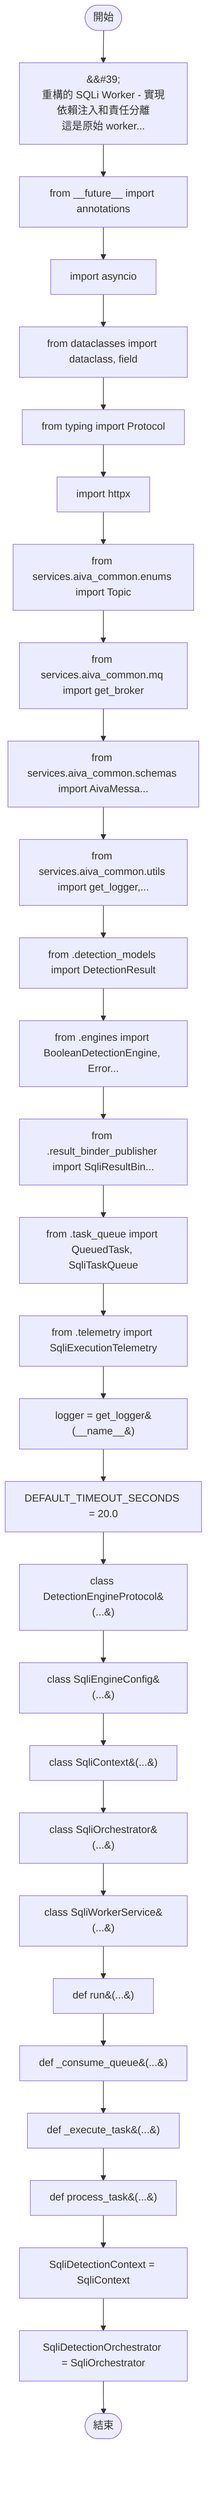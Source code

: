 flowchart TB
    n1([開始])
    n2([結束])
    n3[&amp;&#35;39;\n重構的 SQLi Worker - 實現依賴注入和責任分離\n這是原始 worker...]
    n4[from __future__ import annotations]
    n5[import asyncio]
    n6[from dataclasses import dataclass, field]
    n7[from typing import Protocol]
    n8[import httpx]
    n9[from services.aiva_common.enums import Topic]
    n10[from services.aiva_common.mq import get_broker]
    n11[from services.aiva_common.schemas import AivaMessa...]
    n12[from services.aiva_common.utils import get_logger,...]
    n13[from .detection_models import DetectionResult]
    n14[from .engines import BooleanDetectionEngine, Error...]
    n15[from .result_binder_publisher import SqliResultBin...]
    n16[from .task_queue import QueuedTask, SqliTaskQueue]
    n17[from .telemetry import SqliExecutionTelemetry]
    n18[logger = get_logger&#40;__name__&#41;]
    n19[DEFAULT_TIMEOUT_SECONDS = 20.0]
    n20[class DetectionEngineProtocol&#40;...&#41;]
    n21[class SqliEngineConfig&#40;...&#41;]
    n22[class SqliContext&#40;...&#41;]
    n23[class SqliOrchestrator&#40;...&#41;]
    n24[class SqliWorkerService&#40;...&#41;]
    n25[def run&#40;...&#41;]
    n26[def _consume_queue&#40;...&#41;]
    n27[def _execute_task&#40;...&#41;]
    n28[def process_task&#40;...&#41;]
    n29[SqliDetectionContext = SqliContext]
    n30[SqliDetectionOrchestrator = SqliOrchestrator]
    n1 --> n3
    n3 --> n4
    n4 --> n5
    n5 --> n6
    n6 --> n7
    n7 --> n8
    n8 --> n9
    n9 --> n10
    n10 --> n11
    n11 --> n12
    n12 --> n13
    n13 --> n14
    n14 --> n15
    n15 --> n16
    n16 --> n17
    n17 --> n18
    n18 --> n19
    n19 --> n20
    n20 --> n21
    n21 --> n22
    n22 --> n23
    n23 --> n24
    n24 --> n25
    n25 --> n26
    n26 --> n27
    n27 --> n28
    n28 --> n29
    n29 --> n30
    n30 --> n2